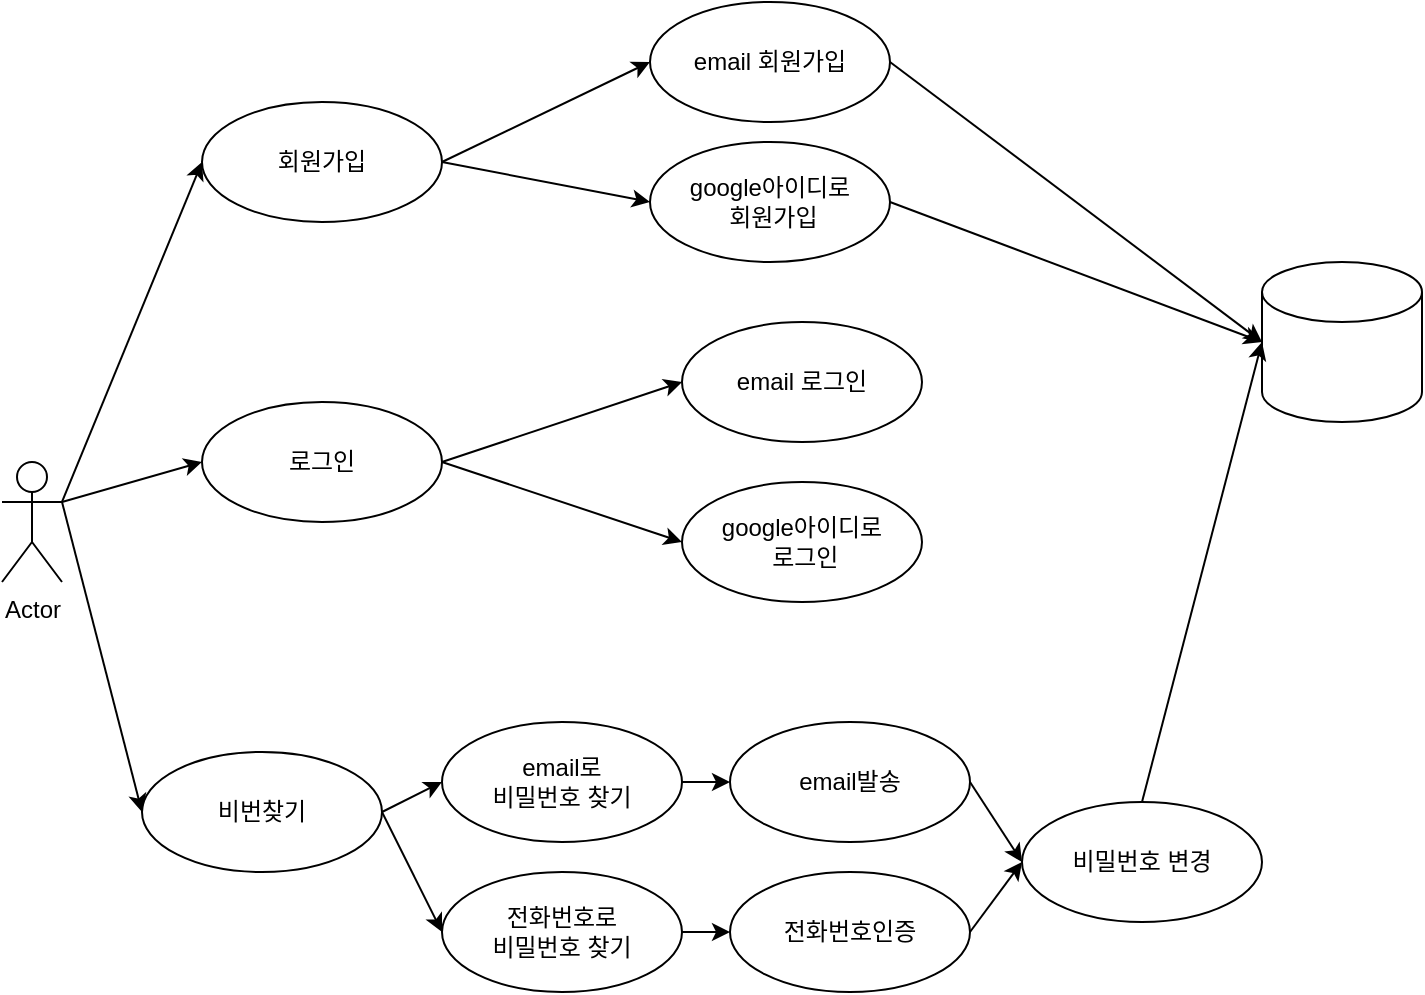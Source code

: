 <mxfile version="21.3.7" type="device">
  <diagram name="Page-1" id="vGWO9lMjtpRe950Lilr-">
    <mxGraphModel dx="1434" dy="699" grid="1" gridSize="10" guides="1" tooltips="1" connect="1" arrows="1" fold="1" page="1" pageScale="1" pageWidth="827" pageHeight="1169" math="0" shadow="0">
      <root>
        <mxCell id="0" />
        <mxCell id="1" parent="0" />
        <mxCell id="1EcxKPSMW8hx_O0zEH-0-14" style="rounded=0;orthogonalLoop=1;jettySize=auto;html=1;entryX=0;entryY=0.5;entryDx=0;entryDy=0;exitX=1;exitY=0.5;exitDx=0;exitDy=0;" edge="1" parent="1" source="1EcxKPSMW8hx_O0zEH-0-17" target="1EcxKPSMW8hx_O0zEH-0-2">
          <mxGeometry relative="1" as="geometry" />
        </mxCell>
        <mxCell id="1EcxKPSMW8hx_O0zEH-0-1" value="Actor" style="shape=umlActor;verticalLabelPosition=bottom;verticalAlign=top;html=1;outlineConnect=0;" vertex="1" parent="1">
          <mxGeometry x="50" y="380" width="30" height="60" as="geometry" />
        </mxCell>
        <mxCell id="1EcxKPSMW8hx_O0zEH-0-2" value="email 회원가입" style="ellipse;whiteSpace=wrap;html=1;" vertex="1" parent="1">
          <mxGeometry x="374" y="150" width="120" height="60" as="geometry" />
        </mxCell>
        <mxCell id="1EcxKPSMW8hx_O0zEH-0-3" value="google아이디로&lt;br&gt;&amp;nbsp;회원가입" style="ellipse;whiteSpace=wrap;html=1;" vertex="1" parent="1">
          <mxGeometry x="374" y="220" width="120" height="60" as="geometry" />
        </mxCell>
        <mxCell id="1EcxKPSMW8hx_O0zEH-0-5" value="email 로그인" style="ellipse;whiteSpace=wrap;html=1;" vertex="1" parent="1">
          <mxGeometry x="390" y="310" width="120" height="60" as="geometry" />
        </mxCell>
        <mxCell id="1EcxKPSMW8hx_O0zEH-0-6" value="google아이디로&lt;br&gt;&amp;nbsp;로그인" style="ellipse;whiteSpace=wrap;html=1;" vertex="1" parent="1">
          <mxGeometry x="390" y="390" width="120" height="60" as="geometry" />
        </mxCell>
        <mxCell id="1EcxKPSMW8hx_O0zEH-0-7" value="email로 &lt;br&gt;비밀번호 찾기" style="ellipse;whiteSpace=wrap;html=1;" vertex="1" parent="1">
          <mxGeometry x="270" y="510" width="120" height="60" as="geometry" />
        </mxCell>
        <mxCell id="1EcxKPSMW8hx_O0zEH-0-8" value="전화번호로&lt;br&gt;비밀번호 찾기" style="ellipse;whiteSpace=wrap;html=1;" vertex="1" parent="1">
          <mxGeometry x="270" y="585" width="120" height="60" as="geometry" />
        </mxCell>
        <mxCell id="1EcxKPSMW8hx_O0zEH-0-10" value="email발송" style="ellipse;whiteSpace=wrap;html=1;" vertex="1" parent="1">
          <mxGeometry x="414" y="510" width="120" height="60" as="geometry" />
        </mxCell>
        <mxCell id="1EcxKPSMW8hx_O0zEH-0-11" value="전화번호인증" style="ellipse;whiteSpace=wrap;html=1;" vertex="1" parent="1">
          <mxGeometry x="414" y="585" width="120" height="60" as="geometry" />
        </mxCell>
        <mxCell id="1EcxKPSMW8hx_O0zEH-0-12" value="비밀번호 변경" style="ellipse;whiteSpace=wrap;html=1;" vertex="1" parent="1">
          <mxGeometry x="560" y="550" width="120" height="60" as="geometry" />
        </mxCell>
        <mxCell id="1EcxKPSMW8hx_O0zEH-0-15" style="rounded=0;orthogonalLoop=1;jettySize=auto;html=1;entryX=0;entryY=0.5;entryDx=0;entryDy=0;exitX=1;exitY=0.5;exitDx=0;exitDy=0;" edge="1" parent="1" source="1EcxKPSMW8hx_O0zEH-0-17" target="1EcxKPSMW8hx_O0zEH-0-3">
          <mxGeometry relative="1" as="geometry">
            <mxPoint x="130" y="360" as="sourcePoint" />
            <mxPoint x="200" y="200" as="targetPoint" />
          </mxGeometry>
        </mxCell>
        <mxCell id="1EcxKPSMW8hx_O0zEH-0-16" style="rounded=0;orthogonalLoop=1;jettySize=auto;html=1;entryX=0;entryY=0.5;entryDx=0;entryDy=0;exitX=1;exitY=0.333;exitDx=0;exitDy=0;exitPerimeter=0;" edge="1" parent="1" source="1EcxKPSMW8hx_O0zEH-0-1" target="1EcxKPSMW8hx_O0zEH-0-17">
          <mxGeometry relative="1" as="geometry">
            <mxPoint x="80" y="400" as="sourcePoint" />
            <mxPoint x="210" y="210" as="targetPoint" />
          </mxGeometry>
        </mxCell>
        <mxCell id="1EcxKPSMW8hx_O0zEH-0-17" value="회원가입" style="ellipse;whiteSpace=wrap;html=1;" vertex="1" parent="1">
          <mxGeometry x="150" y="200" width="120" height="60" as="geometry" />
        </mxCell>
        <mxCell id="1EcxKPSMW8hx_O0zEH-0-18" value="로그인" style="ellipse;whiteSpace=wrap;html=1;" vertex="1" parent="1">
          <mxGeometry x="150" y="350" width="120" height="60" as="geometry" />
        </mxCell>
        <mxCell id="1EcxKPSMW8hx_O0zEH-0-19" style="rounded=0;orthogonalLoop=1;jettySize=auto;html=1;entryX=0;entryY=0.5;entryDx=0;entryDy=0;exitX=1;exitY=0.333;exitDx=0;exitDy=0;exitPerimeter=0;" edge="1" parent="1" source="1EcxKPSMW8hx_O0zEH-0-1" target="1EcxKPSMW8hx_O0zEH-0-18">
          <mxGeometry relative="1" as="geometry">
            <mxPoint x="90" y="410" as="sourcePoint" />
            <mxPoint x="190" y="240" as="targetPoint" />
          </mxGeometry>
        </mxCell>
        <mxCell id="1EcxKPSMW8hx_O0zEH-0-20" value="비번찾기" style="ellipse;whiteSpace=wrap;html=1;" vertex="1" parent="1">
          <mxGeometry x="120" y="525" width="120" height="60" as="geometry" />
        </mxCell>
        <mxCell id="1EcxKPSMW8hx_O0zEH-0-21" style="rounded=0;orthogonalLoop=1;jettySize=auto;html=1;entryX=0;entryY=0.5;entryDx=0;entryDy=0;exitX=1;exitY=0.333;exitDx=0;exitDy=0;exitPerimeter=0;" edge="1" parent="1" source="1EcxKPSMW8hx_O0zEH-0-1" target="1EcxKPSMW8hx_O0zEH-0-20">
          <mxGeometry relative="1" as="geometry">
            <mxPoint x="90" y="410" as="sourcePoint" />
            <mxPoint x="190" y="400" as="targetPoint" />
          </mxGeometry>
        </mxCell>
        <mxCell id="1EcxKPSMW8hx_O0zEH-0-23" style="rounded=0;orthogonalLoop=1;jettySize=auto;html=1;entryX=0;entryY=0.5;entryDx=0;entryDy=0;exitX=1;exitY=0.5;exitDx=0;exitDy=0;" edge="1" parent="1" source="1EcxKPSMW8hx_O0zEH-0-18" target="1EcxKPSMW8hx_O0zEH-0-5">
          <mxGeometry relative="1" as="geometry">
            <mxPoint x="300" y="400" as="sourcePoint" />
            <mxPoint x="340" y="555" as="targetPoint" />
          </mxGeometry>
        </mxCell>
        <mxCell id="1EcxKPSMW8hx_O0zEH-0-24" style="rounded=0;orthogonalLoop=1;jettySize=auto;html=1;entryX=0;entryY=0.5;entryDx=0;entryDy=0;exitX=1;exitY=0.5;exitDx=0;exitDy=0;" edge="1" parent="1" source="1EcxKPSMW8hx_O0zEH-0-18" target="1EcxKPSMW8hx_O0zEH-0-6">
          <mxGeometry relative="1" as="geometry">
            <mxPoint x="100" y="420" as="sourcePoint" />
            <mxPoint x="140" y="575" as="targetPoint" />
          </mxGeometry>
        </mxCell>
        <mxCell id="1EcxKPSMW8hx_O0zEH-0-25" style="rounded=0;orthogonalLoop=1;jettySize=auto;html=1;entryX=0;entryY=0.5;entryDx=0;entryDy=0;exitX=1;exitY=0.5;exitDx=0;exitDy=0;" edge="1" parent="1" source="1EcxKPSMW8hx_O0zEH-0-20" target="1EcxKPSMW8hx_O0zEH-0-7">
          <mxGeometry relative="1" as="geometry">
            <mxPoint x="110" y="430" as="sourcePoint" />
            <mxPoint x="150" y="585" as="targetPoint" />
          </mxGeometry>
        </mxCell>
        <mxCell id="1EcxKPSMW8hx_O0zEH-0-26" style="rounded=0;orthogonalLoop=1;jettySize=auto;html=1;entryX=0;entryY=0.5;entryDx=0;entryDy=0;exitX=1;exitY=0.5;exitDx=0;exitDy=0;" edge="1" parent="1" source="1EcxKPSMW8hx_O0zEH-0-20" target="1EcxKPSMW8hx_O0zEH-0-8">
          <mxGeometry relative="1" as="geometry">
            <mxPoint x="120" y="440" as="sourcePoint" />
            <mxPoint x="160" y="595" as="targetPoint" />
          </mxGeometry>
        </mxCell>
        <mxCell id="1EcxKPSMW8hx_O0zEH-0-27" style="rounded=0;orthogonalLoop=1;jettySize=auto;html=1;entryX=0;entryY=0.5;entryDx=0;entryDy=0;exitX=1;exitY=0.5;exitDx=0;exitDy=0;" edge="1" parent="1" source="1EcxKPSMW8hx_O0zEH-0-7" target="1EcxKPSMW8hx_O0zEH-0-10">
          <mxGeometry relative="1" as="geometry">
            <mxPoint x="130" y="450" as="sourcePoint" />
            <mxPoint x="170" y="605" as="targetPoint" />
          </mxGeometry>
        </mxCell>
        <mxCell id="1EcxKPSMW8hx_O0zEH-0-28" style="rounded=0;orthogonalLoop=1;jettySize=auto;html=1;entryX=0;entryY=0.5;entryDx=0;entryDy=0;exitX=1;exitY=0.5;exitDx=0;exitDy=0;" edge="1" parent="1" source="1EcxKPSMW8hx_O0zEH-0-8" target="1EcxKPSMW8hx_O0zEH-0-11">
          <mxGeometry relative="1" as="geometry">
            <mxPoint x="140" y="460" as="sourcePoint" />
            <mxPoint x="180" y="615" as="targetPoint" />
          </mxGeometry>
        </mxCell>
        <mxCell id="1EcxKPSMW8hx_O0zEH-0-29" style="rounded=0;orthogonalLoop=1;jettySize=auto;html=1;entryX=0;entryY=0.5;entryDx=0;entryDy=0;exitX=1;exitY=0.5;exitDx=0;exitDy=0;" edge="1" parent="1" source="1EcxKPSMW8hx_O0zEH-0-10" target="1EcxKPSMW8hx_O0zEH-0-12">
          <mxGeometry relative="1" as="geometry">
            <mxPoint x="150" y="470" as="sourcePoint" />
            <mxPoint x="190" y="625" as="targetPoint" />
          </mxGeometry>
        </mxCell>
        <mxCell id="1EcxKPSMW8hx_O0zEH-0-30" style="rounded=0;orthogonalLoop=1;jettySize=auto;html=1;entryX=0;entryY=0.5;entryDx=0;entryDy=0;exitX=1;exitY=0.5;exitDx=0;exitDy=0;" edge="1" parent="1" source="1EcxKPSMW8hx_O0zEH-0-11" target="1EcxKPSMW8hx_O0zEH-0-12">
          <mxGeometry relative="1" as="geometry">
            <mxPoint x="160" y="480" as="sourcePoint" />
            <mxPoint x="200" y="635" as="targetPoint" />
          </mxGeometry>
        </mxCell>
        <mxCell id="1EcxKPSMW8hx_O0zEH-0-31" value="" style="shape=cylinder3;whiteSpace=wrap;html=1;boundedLbl=1;backgroundOutline=1;size=15;" vertex="1" parent="1">
          <mxGeometry x="680" y="280" width="80" height="80" as="geometry" />
        </mxCell>
        <mxCell id="1EcxKPSMW8hx_O0zEH-0-33" style="rounded=0;orthogonalLoop=1;jettySize=auto;html=1;entryX=0;entryY=0.5;entryDx=0;entryDy=0;exitX=1;exitY=0.5;exitDx=0;exitDy=0;entryPerimeter=0;" edge="1" parent="1" source="1EcxKPSMW8hx_O0zEH-0-2" target="1EcxKPSMW8hx_O0zEH-0-31">
          <mxGeometry relative="1" as="geometry">
            <mxPoint x="540" y="230" as="sourcePoint" />
            <mxPoint x="660" y="190" as="targetPoint" />
          </mxGeometry>
        </mxCell>
        <mxCell id="1EcxKPSMW8hx_O0zEH-0-34" style="rounded=0;orthogonalLoop=1;jettySize=auto;html=1;entryX=0;entryY=0.5;entryDx=0;entryDy=0;exitX=1;exitY=0.5;exitDx=0;exitDy=0;entryPerimeter=0;" edge="1" parent="1" source="1EcxKPSMW8hx_O0zEH-0-3" target="1EcxKPSMW8hx_O0zEH-0-31">
          <mxGeometry relative="1" as="geometry">
            <mxPoint x="290" y="400" as="sourcePoint" />
            <mxPoint x="410" y="360" as="targetPoint" />
          </mxGeometry>
        </mxCell>
        <mxCell id="1EcxKPSMW8hx_O0zEH-0-35" style="rounded=0;orthogonalLoop=1;jettySize=auto;html=1;entryX=0;entryY=0.5;entryDx=0;entryDy=0;exitX=0.5;exitY=0;exitDx=0;exitDy=0;entryPerimeter=0;" edge="1" parent="1" source="1EcxKPSMW8hx_O0zEH-0-12" target="1EcxKPSMW8hx_O0zEH-0-31">
          <mxGeometry relative="1" as="geometry">
            <mxPoint x="300" y="410" as="sourcePoint" />
            <mxPoint x="420" y="370" as="targetPoint" />
          </mxGeometry>
        </mxCell>
      </root>
    </mxGraphModel>
  </diagram>
</mxfile>
